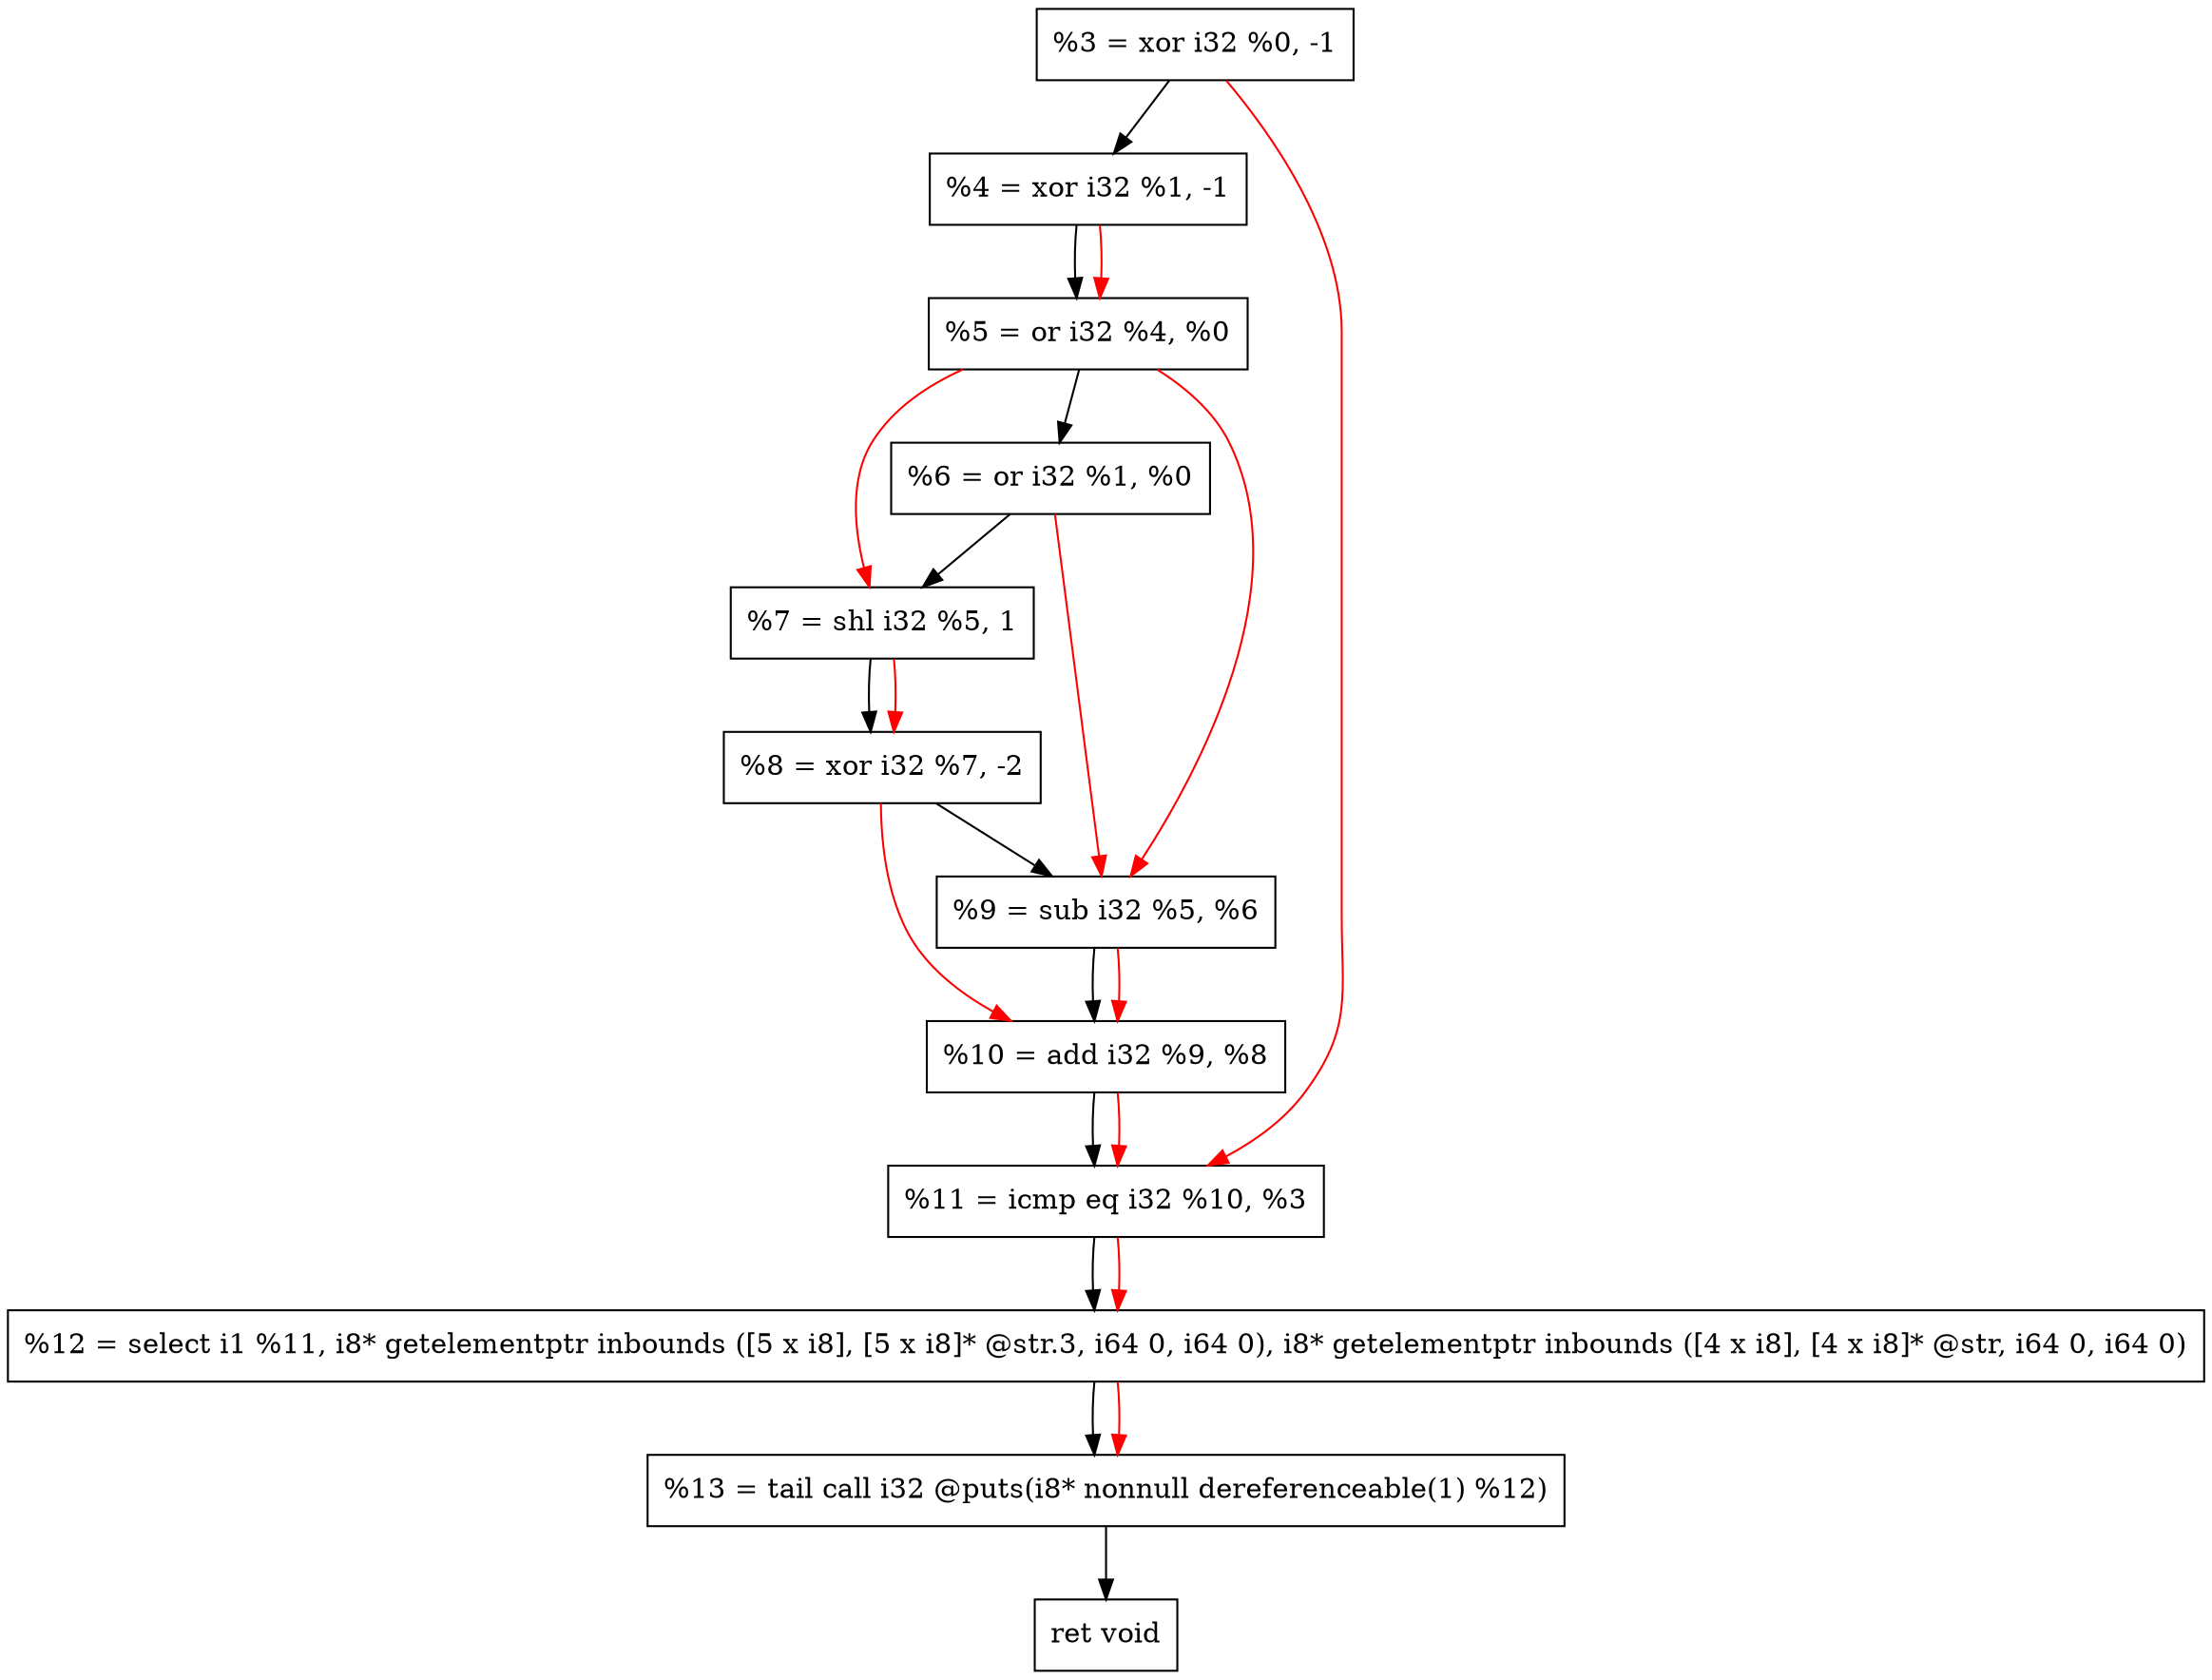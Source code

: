 digraph "DFG for'crackme' function" {
	Node0xb9b8b0[shape=record, label="  %3 = xor i32 %0, -1"];
	Node0xb9b920[shape=record, label="  %4 = xor i32 %1, -1"];
	Node0xb9b9e0[shape=record, label="  %5 = or i32 %4, %0"];
	Node0xb9ba50[shape=record, label="  %6 = or i32 %1, %0"];
	Node0xb9bac0[shape=record, label="  %7 = shl i32 %5, 1"];
	Node0xb9bb60[shape=record, label="  %8 = xor i32 %7, -2"];
	Node0xb9bbd0[shape=record, label="  %9 = sub i32 %5, %6"];
	Node0xb9bc40[shape=record, label="  %10 = add i32 %9, %8"];
	Node0xb9bcb0[shape=record, label="  %11 = icmp eq i32 %10, %3"];
	Node0xb3c388[shape=record, label="  %12 = select i1 %11, i8* getelementptr inbounds ([5 x i8], [5 x i8]* @str.3, i64 0, i64 0), i8* getelementptr inbounds ([4 x i8], [4 x i8]* @str, i64 0, i64 0)"];
	Node0xb9c150[shape=record, label="  %13 = tail call i32 @puts(i8* nonnull dereferenceable(1) %12)"];
	Node0xb9c1a0[shape=record, label="  ret void"];
	Node0xb9b8b0 -> Node0xb9b920;
	Node0xb9b920 -> Node0xb9b9e0;
	Node0xb9b9e0 -> Node0xb9ba50;
	Node0xb9ba50 -> Node0xb9bac0;
	Node0xb9bac0 -> Node0xb9bb60;
	Node0xb9bb60 -> Node0xb9bbd0;
	Node0xb9bbd0 -> Node0xb9bc40;
	Node0xb9bc40 -> Node0xb9bcb0;
	Node0xb9bcb0 -> Node0xb3c388;
	Node0xb3c388 -> Node0xb9c150;
	Node0xb9c150 -> Node0xb9c1a0;
edge [color=red]
	Node0xb9b920 -> Node0xb9b9e0;
	Node0xb9b9e0 -> Node0xb9bac0;
	Node0xb9bac0 -> Node0xb9bb60;
	Node0xb9b9e0 -> Node0xb9bbd0;
	Node0xb9ba50 -> Node0xb9bbd0;
	Node0xb9bbd0 -> Node0xb9bc40;
	Node0xb9bb60 -> Node0xb9bc40;
	Node0xb9bc40 -> Node0xb9bcb0;
	Node0xb9b8b0 -> Node0xb9bcb0;
	Node0xb9bcb0 -> Node0xb3c388;
	Node0xb3c388 -> Node0xb9c150;
}
